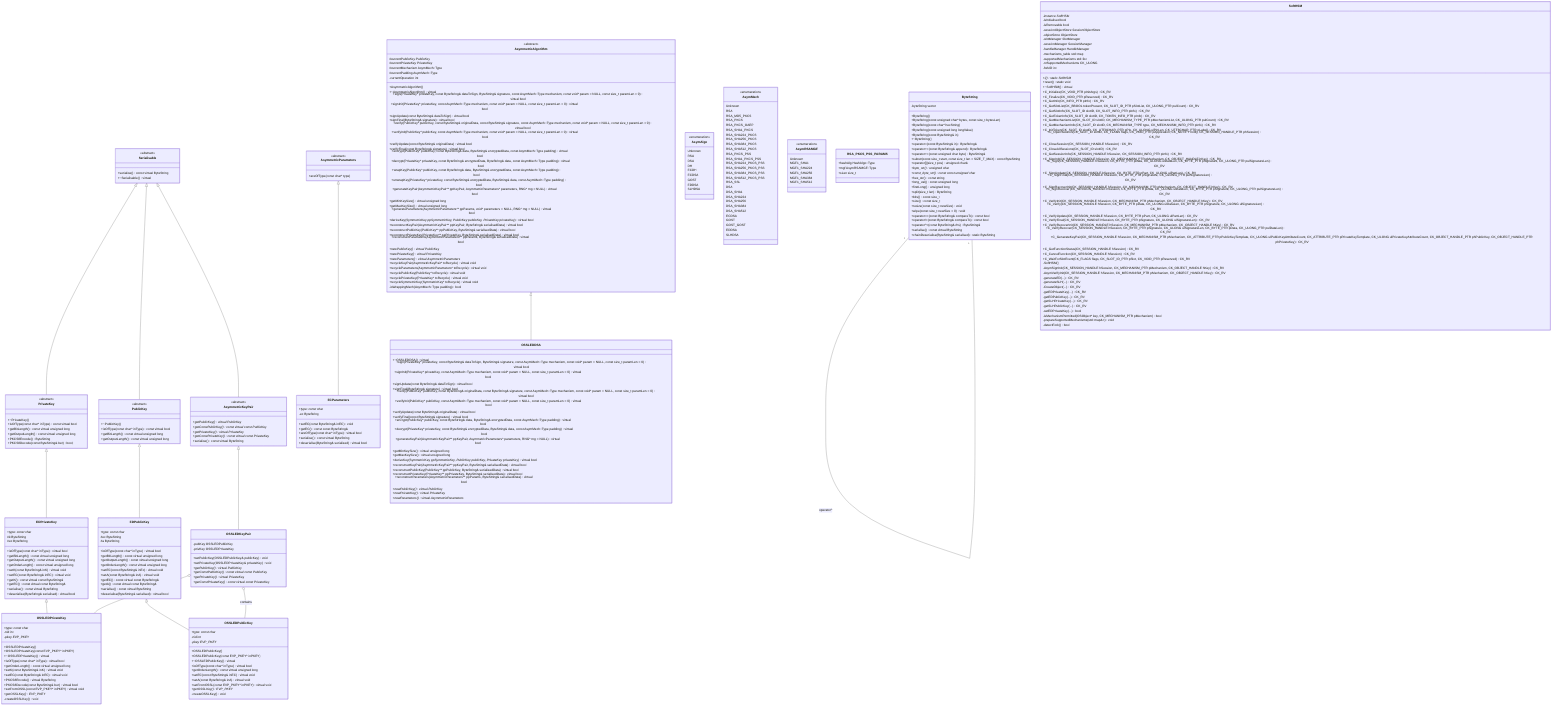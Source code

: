 classDiagram
    class ByteString {
        +ByteString()
        +ByteString(const unsigned char* bytes, const size_t bytesLen)
        +ByteString(const char* hexString)
        +ByteString(const unsigned long longValue)
        +ByteString(const ByteString& in)
        +~ByteString()
        +operator=(const ByteString& in) ByteString&
        +operator+=(const ByteString& append) ByteString&
        +operator+=(const unsigned char byte) ByteString&
        +substr(const size_t start, const size_t len = SIZE_T_MAX) const ByteString
        +operator[](size_t pos) unsigned char&
        +byte_str() unsigned char*
        +const_byte_str() const const unsigned char*
        +hex_str() const string
        +long_val() const unsigned long
        +firstLong() unsigned long
        +split(size_t len) ByteString
        +bits() const size_t
        +size() const size_t
        +resize(const size_t newSize) void
        +wipe(const size_t newSize = 0) void
        +operator==(const ByteString& compareTo) const bool
        +operator!=(const ByteString& compareTo) const bool
        +operator^=(const ByteString& rhs) ByteString&
        +serialise() const virtual ByteString
        +chainDeserialise(ByteString& serialised) static ByteString
        -byteString vector<unsigned char>
    }
    
    ByteString "1" -- "1" ByteString: operator+
    ByteString "1" -- "1" ByteString: operator^

    class Serialisable {
        <<abstract>>
        +serialise() const virtual ByteString
        +~Serialisable() virtual
    }

    class PrivateKey {
        <<abstract>>
        +~PrivateKey()
        +isOfType(const char* inType) const virtual bool
        +getBitLength() const virtual unsigned long
        +getOutputLength() const virtual unsigned long
	    +PKCS8Encode() ByteString
	    +PKCS8Decode(const ByteString& ber) bool;
    }
    Serialisable <|-- PrivateKey


    class PublicKey {
        <<abstract>>
        +~PublicKey()
        +isOfType(const char* inType) const virtual bool
        +getBitLength() const virtual unsigned long
        +getOutputLength() const virtual unsigned long
    }
    Serialisable <|-- PublicKey

    class EDPrivateKey {
        +type: const char*
        +isOfType(const char* inType) virtual bool
        +getBitLength() const virtual unsigned long
        +getOutputLength() const virtual unsigned long
        +getOrderLength() const virtual unsigned long
        +setK(const ByteString& inK) virtual void
        +setEC(const ByteString& inEC) virtual void
        +getK() const virtual const ByteString&
        +getEC() const virtual const ByteString&
        +serialise() const virtual ByteString
        +deserialise(ByteString& serialised) virtual bool
        #k ByteString
        #ec ByteString
    }
    PrivateKey <|-- EDPrivateKey

    class EDPublicKey {
        +type: const char*
        +isOfType(const char* inType) virtual bool
        +getBitLength() const virtual unsigned long
        +getOutputLength() const virtual unsigned long
        +getOrderLength() const virtual unsigned long
        +setEC(const ByteString& inEc) virtual void
        +setA(const ByteString& inA) virtual void
        +getEC() const virtual const ByteString&
        +getA() const virtual const ByteString&
        +serialise() const virtual ByteString
        +deserialise(ByteString& serialised) virtual bool
        #ec ByteString
        #a ByteString
    }
    PublicKey <|-- EDPublicKey

    class OSSLEDPrivateKey {
        +OSSLEDPrivateKey()
        +OSSLEDPrivateKey(const EVP_PKEY* inPKEY)
        +~OSSLEDPrivateKey() virtual
        +type: const char*
        +isOfType(const char* inType) virtual bool
        +getOrderLength() const virtual unsigned long
        +setK(const ByteString& inK) virtual void
        +setEC(const ByteString& inEC) virtual void
        +PKCS8Encode() virtual ByteString
        +PKCS8Decode(const ByteString& ber) virtual bool
        +setFromOSSL(const EVP_PKEY* inPKEY) virtual void
        +getOSSLKey() EVP_PKEY*
        -nid int
        -pkey EVP_PKEY*
        -createOSSLKey() void
    }
    EDPrivateKey <|-- OSSLEDPrivateKey

    class OSSLEDPublicKey {
        +OSSLEDPublicKey()
        +OSSLEDPublicKey(const EVP_PKEY* inPKEY)
        +~OSSLEDPublicKey() virtual
        +type: const char*
        +isOfType(const char* inType) virtual bool
        +getOrderLength() const virtual unsigned long
        +setEC(const ByteString& inEC) virtual void
        +setA(const ByteString& inA) virtual void
        +setFromOSSL(const EVP_PKEY* inPKEY) virtual void
        +getOSSLKey() EVP_PKEY*
        -nid int
        -pkey EVP_PKEY*
        -createOSSLKey() void
    }
    EDPublicKey <|-- OSSLEDPublicKey


    class AsymmetricKeyPair {
        <<abstract>>
        +getPublicKey() virtual PublicKey*
        +getConstPublicKey() const virtual const PublicKey*
        +getPrivateKey() virtual PrivateKey*
        +getConstPrivateKey() const virtual const PrivateKey*
        +serialise() const virtual ByteString
    }
    Serialisable <|-- AsymmetricKeyPair

    class OSSLEDKeyPair {
        +setPublicKey(OSSLEDPublicKey& publicKey) void
        +setPrivateKey(OSSLEDPrivateKey& privateKey) void
        +getPublicKey() virtual PublicKey*
        +getConstPublicKey() const virtual const PublicKey*
        +getPrivateKey() virtual PrivateKey*
        +getConstPrivateKey() const virtual const PrivateKey*
        -pubKey OSSLEDPublicKey
        -privKey OSSLEDPrivateKey
    }

    AsymmetricKeyPair <|-- OSSLEDKeyPair
    OSSLEDKeyPair o-- OSSLEDPublicKey: contains
    OSSLEDKeyPair o-- OSSLEDPrivateKey: contains

    class AsymmetricParameters {
        <<abstract>>
        +areOfType(const char* type)
    }

    class ECParameters {
        +type: const char*
        +setEC(const ByteString& inEC) void
        +getEC() const const ByteString&
        +areOfType(const char* inType) virtual bool
        +serialise() const virtual ByteString
        +deserialise(ByteString& serialised) virtual bool
        -ec ByteString
    }
    AsymmetricParameters <|-- ECParameters

    class AsymAlgo {
        <<enumeration>>
        Unknown
        RSA
        DSA
        DH
        ECDH
        ECDSA
        GOST
        EDDSA
        SLHDSA
    }

    class AsymMech {
        <<enumeration>>
        Unknown
        RSA
        RSA_MD5_PKCS
        RSA_PKCS
        RSA_PKCS_OAEP
        RSA_SHA1_PKCS
        RSA_SHA224_PKCS
        RSA_SHA256_PKCS
        RSA_SHA384_PKCS
        RSA_SHA512_PKCS
        RSA_PKCS_PSS
        RSA_SHA1_PKCS_PSS
        RSA_SHA224_PKCS_PSS
        RSA_SHA256_PKCS_PSS
        RSA_SHA384_PKCS_PSS
        RSA_SHA512_PKCS_PSS
        RSA_SSL
        DSA
        DSA_SHA1
        DSA_SHA224
        DSA_SHA256
        DSA_SHA384
        DSA_SHA512
        ECDSA
        GOST
        GOST_GOST
        EDDSA
        SLHDSA
    }

    class AsymRSAMGF {
        <<enumeration>>
        Unknown
        MGF1_SHA1
        MGF1_SHA224
        MGF1_SHA256
        MGF1_SHA384
        MGF1_SHA512
    }

    class RSA_PKCS_PSS_PARAMS {
        +hashAlg HashAlgo::Type
        +mgf AsymRSAMGF::Type
        +sLen size_t
    }

    class AsymmetricAlgorithm {
        <<abstract>>
        +AsymmetricAlgorithm()
        +~AsymmetricAlgorithm() virtual
        +sign(PrivateKey* privateKey, const ByteString& dataToSign, ByteString& signature, const AsymMech::Type mechanism, const void* param = NULL, const size_t paramLen = 0) virtual bool
        +signInit(PrivateKey* privateKey, const AsymMech::Type mechanism, const void* param = NULL, const size_t paramLen = 0) virtual bool
        +signUpdate(const ByteString& dataToSign) virtual bool
        +signFinal(ByteString& signature) virtual bool
        +verify(PublicKey* publicKey, const ByteString& originalData, const ByteString& signature, const AsymMech::Type mechanism, const void* param = NULL, const size_t paramLen = 0) virtual bool
        +verifyInit(PublicKey* publicKey, const AsymMech::Type mechanism, const void* param = NULL, const size_t paramLen = 0) virtual bool
        +verifyUpdate(const ByteString& originalData) virtual bool
        +verifyFinal(const ByteString& signature) virtual bool
        +encrypt(PublicKey* publicKey, const ByteString& data, ByteString& encryptedData, const AsymMech::Type padding) virtual bool
        +decrypt(PrivateKey* privateKey, const ByteString& encryptedData, ByteString& data, const AsymMech::Type padding) virtual bool
        +wrapKey(PublicKey* publicKey, const ByteString& data, ByteString& encryptedData, const AsymMech::Type padding) bool
        +unwrapKey(PrivateKey* privateKey, const ByteString& encryptedData, ByteString& data, const AsymMech::Type padding) bool
        +generateKeyPair(AsymmetricKeyPair** ppKeyPair, AsymmetricParameters* parameters, RNG* rng = NULL) virtual bool
        +getMinKeySize() virtual unsigned long
        +getMaxKeySize() virtual unsigned long
        +generateParameters(AsymmetricParameters** ppParams, void* parameters = NULL, RNG* rng = NULL) virtual bool
        +deriveKey(SymmetricKey **ppSymmetricKey, PublicKey* publicKey, PrivateKey* privateKey) virtual bool
        +reconstructKeyPair(AsymmetricKeyPair** ppKeyPair, ByteString& serialisedData) virtual bool
        +reconstructPublicKey(PublicKey** ppPublicKey, ByteString& serialisedData) virtual bool
        +reconstructPrivateKey(PrivateKey** ppPrivateKey, ByteString& serialisedData) virtual bool
        +reconstructParameters(AsymmetricParameters** ppParams, ByteString& serialisedData) virtual bool
        +newPublicKey() virtual PublicKey*
        +newPrivateKey() virtual PrivateKey*
        +newParameters() virtual AsymmetricParameters*
        +recycleKeyPair(AsymmetricKeyPair* toRecycle) virtual void
        +recycleParameters(AsymmetricParameters* toRecycle) virtual void
        +recyclePublicKey(PublicKey* toRecycle) virtual void
        +recyclePrivateKey(PrivateKey* toRecycle) virtual void
        +recycleSymmetricKey(SymmetricKey* toRecycle) virtual void
        #currentPublicKey PublicKey*
        #currentPrivateKey PrivateKey*
        #currentMechanism AsymMech::Type
        #currentPadding AsymMech::Type
        -currentOperation int
        -isWrappingMech(AsymMech::Type padding) bool
    }

    class OSSLEDDSA {
        +~OSSLEDDSA() virtual
        +sign(PrivateKey* privateKey, const ByteString& dataToSign, ByteString& signature, const AsymMech::Type mechanism, const void* param = NULL, const size_t paramLen = 0) virtual bool
        +signInit(PrivateKey* privateKey, const AsymMech::Type mechanism, const void* param = NULL, const size_t paramLen = 0) virtual bool
        +signUpdate(const ByteString& dataToSign) virtual bool
        +signFinal(ByteString& signature) virtual bool
        +verify(PublicKey* publicKey, const ByteString& originalData, const ByteString& signature, const AsymMech::Type mechanism, const void* param = NULL, const size_t paramLen = 0) virtual bool
        +verifyInit(PublicKey* publicKey, const AsymMech::Type mechanism, const void* param = NULL, const size_t paramLen = 0) virtual bool
        +verifyUpdate(const ByteString& originalData) virtual bool
        +verifyFinal(const ByteString& signature) virtual bool
        +encrypt(PublicKey* publicKey, const ByteString& data, ByteString& encryptedData, const AsymMech::Type padding) virtual bool
        +decrypt(PrivateKey* privateKey, const ByteString& encryptedData, ByteString& data, const AsymMech::Type padding) virtual bool
        +generateKeyPair(AsymmetricKeyPair** ppKeyPair, AsymmetricParameters* parameters, RNG* rng = NULL) virtual bool
        +getMinKeySize() virtual unsigned long
        +getMaxKeySize() virtual unsigned long
        +deriveKey(SymmetricKey **ppSymmetricKey, PublicKey* publicKey, PrivateKey* privateKey) virtual bool
        +reconstructKeyPair(AsymmetricKeyPair** ppKeyPair, ByteString& serialisedData) virtual bool
        +reconstructPublicKey(PublicKey** ppPublicKey, ByteString& serialisedData) virtual bool
        +reconstructPrivateKey(PrivateKey** ppPrivateKey, ByteString& serialisedData) virtual bool
        +reconstructParameters(AsymmetricParameters** ppParams, ByteString& serialisedData) virtual bool
        +newPublicKey() virtual PublicKey*
        +newPrivateKey() virtual PrivateKey*
        +newParameters() virtual AsymmetricParameters*
    }

    AsymmetricAlgorithm <|-- OSSLEDDSA

    class SoftHSM {
        +i() static SoftHSM*
        +reset() static void
        +~SoftHSM() virtual
        +C_Initialize(CK_VOID_PTR pInitArgs) CK_RV
        +C_Finalize(CK_VOID_PTR pReserved) CK_RV
        +C_GetInfo(CK_INFO_PTR pInfo) CK_RV
        +C_GetSlotList(CK_BBOOL tokenPresent, CK_SLOT_ID_PTR pSlotList, CK_ULONG_PTR pulCount) CK_RV
        +C_GetSlotInfo(CK_SLOT_ID slotID, CK_SLOT_INFO_PTR pInfo) CK_RV
        +C_GetTokenInfo(CK_SLOT_ID slotID, CK_TOKEN_INFO_PTR pInfo) CK_RV
        +C_GetMechanismList(CK_SLOT_ID slotID, CK_MECHANISM_TYPE_PTR pMechanismList, CK_ULONG_PTR pulCount) CK_RV
        +C_GetMechanismInfo(CK_SLOT_ID slotID, CK_MECHANISM_TYPE type, CK_MECHANISM_INFO_PTR pInfo) CK_RV
        +C_InitToken(CK_SLOT_ID slotID, CK_UTF8CHAR_PTR pPin, CK_ULONG ulPinLen, CK_UTF8CHAR_PTR pLabel) CK_RV
        +C_OpenSession(CK_SLOT_ID slotID, CK_FLAGS flags, CK_VOID_PTR pApplication, CK_NOTIFY notify, CK_SESSION_HANDLE_PTR phSession) CK_RV
        +C_CloseSession(CK_SESSION_HANDLE hSession) CK_RV
        +C_CloseAllSessions(CK_SLOT_ID slotID) CK_RV
        +C_GetSessionInfo(CK_SESSION_HANDLE hSession, CK_SESSION_INFO_PTR pInfo) CK_RV
        +C_SignInit(CK_SESSION_HANDLE hSession, CK_MECHANISM_PTR pMechanism, CK_OBJECT_HANDLE hKey) CK_RV
        +C_Sign(CK_SESSION_HANDLE hSession, CK_BYTE_PTR pData, CK_ULONG ulDataLen, CK_BYTE_PTR pSignature, CK_ULONG_PTR pulSignatureLen) CK_RV
        +C_SignUpdate(CK_SESSION_HANDLE hSession, CK_BYTE_PTR pPart, CK_ULONG ulPartLen) CK_RV
        +C_SignFinal(CK_SESSION_HANDLE hSession, CK_BYTE_PTR pSignature, CK_ULONG_PTR pulSignatureLen) CK_RV
        +C_SignRecoverInit(CK_SESSION_HANDLE hSession, CK_MECHANISM_PTR pMechanism, CK_OBJECT_HANDLE hKey) CK_RV
        +C_SignRecover(CK_SESSION_HANDLE hSession, CK_BYTE_PTR pData, CK_ULONG ulDataLen, CK_BYTE_PTR pSignature, CK_ULONG_PTR pulSignatureLen) CK_RV
        +C_VerifyInit(CK_SESSION_HANDLE hSession, CK_MECHANISM_PTR pMechanism, CK_OBJECT_HANDLE hKey) CK_RV
        +C_Verify(CK_SESSION_HANDLE hSession, CK_BYTE_PTR pData, CK_ULONG ulDataLen, CK_BYTE_PTR pSignature, CK_ULONG ulSignatureLen) CK_RV
        +C_VerifyUpdate(CK_SESSION_HANDLE hSession, CK_BYTE_PTR pPart, CK_ULONG ulPartLen) CK_RV
        +C_VerifyFinal(CK_SESSION_HANDLE hSession, CK_BYTE_PTR pSignature, CK_ULONG ulSignatureLen) CK_RV
        +C_VerifyRecoverInit(CK_SESSION_HANDLE hSession, CK_MECHANISM_PTR pMechanism, CK_OBJECT_HANDLE hKey) CK_RV
        +C_VerifyRecover(CK_SESSION_HANDLE hSession, CK_BYTE_PTR pSignature, CK_ULONG ulSignatureLen, CK_BYTE_PTR pData, CK_ULONG_PTR pulDataLen) CK_RV
        +C_GenerateKeyPair(CK_SESSION_HANDLE hSession, CK_MECHANISM_PTR pMechanism, CK_ATTRIBUTE_PTR pPublicKeyTemplate, CK_ULONG ulPublicKeyAttributeCount, CK_ATTRIBUTE_PTR pPrivateKeyTemplate, CK_ULONG ulPrivateKeyAttributeCount, CK_OBJECT_HANDLE_PTR phPublicKey, CK_OBJECT_HANDLE_PTR phPrivateKey) CK_RV
        +C_GetFunctionStatus(CK_SESSION_HANDLE hSession) CK_RV
        +C_CancelFunction(CK_SESSION_HANDLE hSession) CK_RV
        +C_WaitForSlotEvent(CK_FLAGS flags, CK_SLOT_ID_PTR pSlot, CK_VOID_PTR pReserved) CK_RV
        -SoftHSM()
        -instance SoftHSM*
        -isInitialised bool
        -isRemovable bool
        -sessionObjectStore SessionObjectStore*
        -objectStore ObjectStore*
        -slotManager SlotManager*
        -sessionManager SessionManager*
        -handleManager HandleManager*
        -mechanisms_table std::map<std::string, CK_MECHANISM_TYPE>
        -supportedMechanisms std::list<CK_MECHANISM_TYPE>
        -nrSupportedMechanisms CK_ULONG
        -forkID int
        -AsymSignInit(CK_SESSION_HANDLE hSession, CK_MECHANISM_PTR pMechanism, CK_OBJECT_HANDLE hKey) CK_RV
        -AsymVerifyInit(CK_SESSION_HANDLE hSession, CK_MECHANISM_PTR pMechanism, CK_OBJECT_HANDLE hKey) CK_RV
        -generateED(...) CK_RV
        -generateSLH(...) CK_RV
        -CreateObject(...) CK_RV
        -getEDPrivateKey(...) CK_RV
        -getEDPublicKey(...) CK_RV
        -getSLHPrivateKey(...) CK_RV
        -getSLHPublicKey(...) CK_RV
        -setEDPrivateKey(...) bool
        -isMechanismPermitted(OSObject* key, CK_MECHANISM_PTR pMechanism) bool
        -prepareSupportedMechanisms(std::map<std::string, CK_MECHANISM_TYPE>& t) void
        -detectFork() bool
    }
